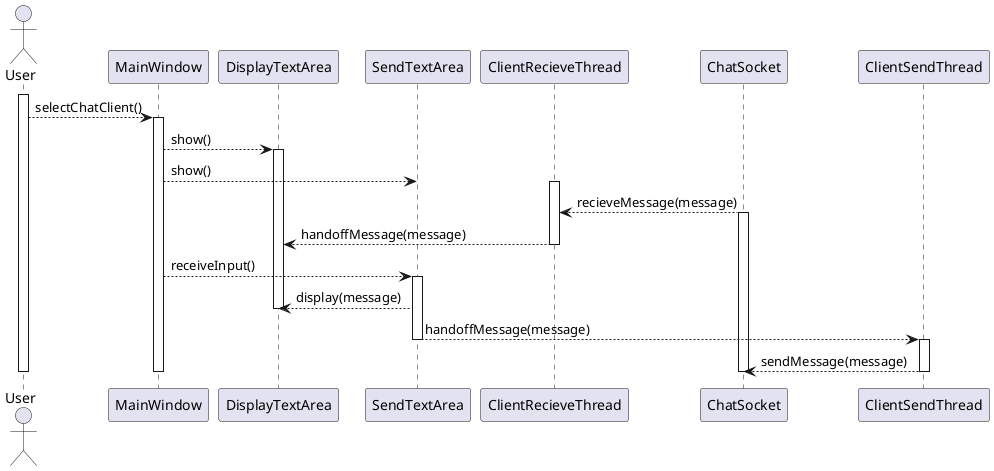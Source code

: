 @startuml
hide circle

actor User
activate User
User --> MainWindow : selectChatClient()
activate MainWindow

MainWindow --> DisplayTextArea : show()
activate DisplayTextArea
MainWindow --> SendTextArea : show()

activate ClientRecieveThread
ClientRecieveThread <-- ChatSocket : recieveMessage(message)
activate ChatSocket

DisplayTextArea <-- ClientRecieveThread : handoffMessage(message)
deactivate ClientRecieveThread

MainWindow --> SendTextArea : receiveInput()
activate SendTextArea
SendTextArea --> DisplayTextArea : display(message)
deactivate DisplayTextArea
SendTextArea --> ClientSendThread : handoffMessage(message)
deactivate SendTextArea
activate ClientSendThread
ClientSendThread --> ChatSocket : sendMessage(message)
deactivate ClientSendThread

deactivate MainWindow
deactivate User
deactivate ChatSocket

@enduml
